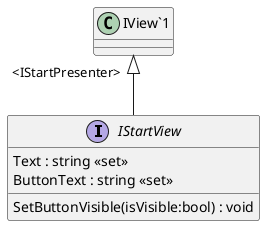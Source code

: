 @startuml
interface IStartView {
    Text : string <<set>>
    ButtonText : string <<set>>
    SetButtonVisible(isVisible:bool) : void
}
"IView`1" "<IStartPresenter>" <|-- IStartView
@enduml
